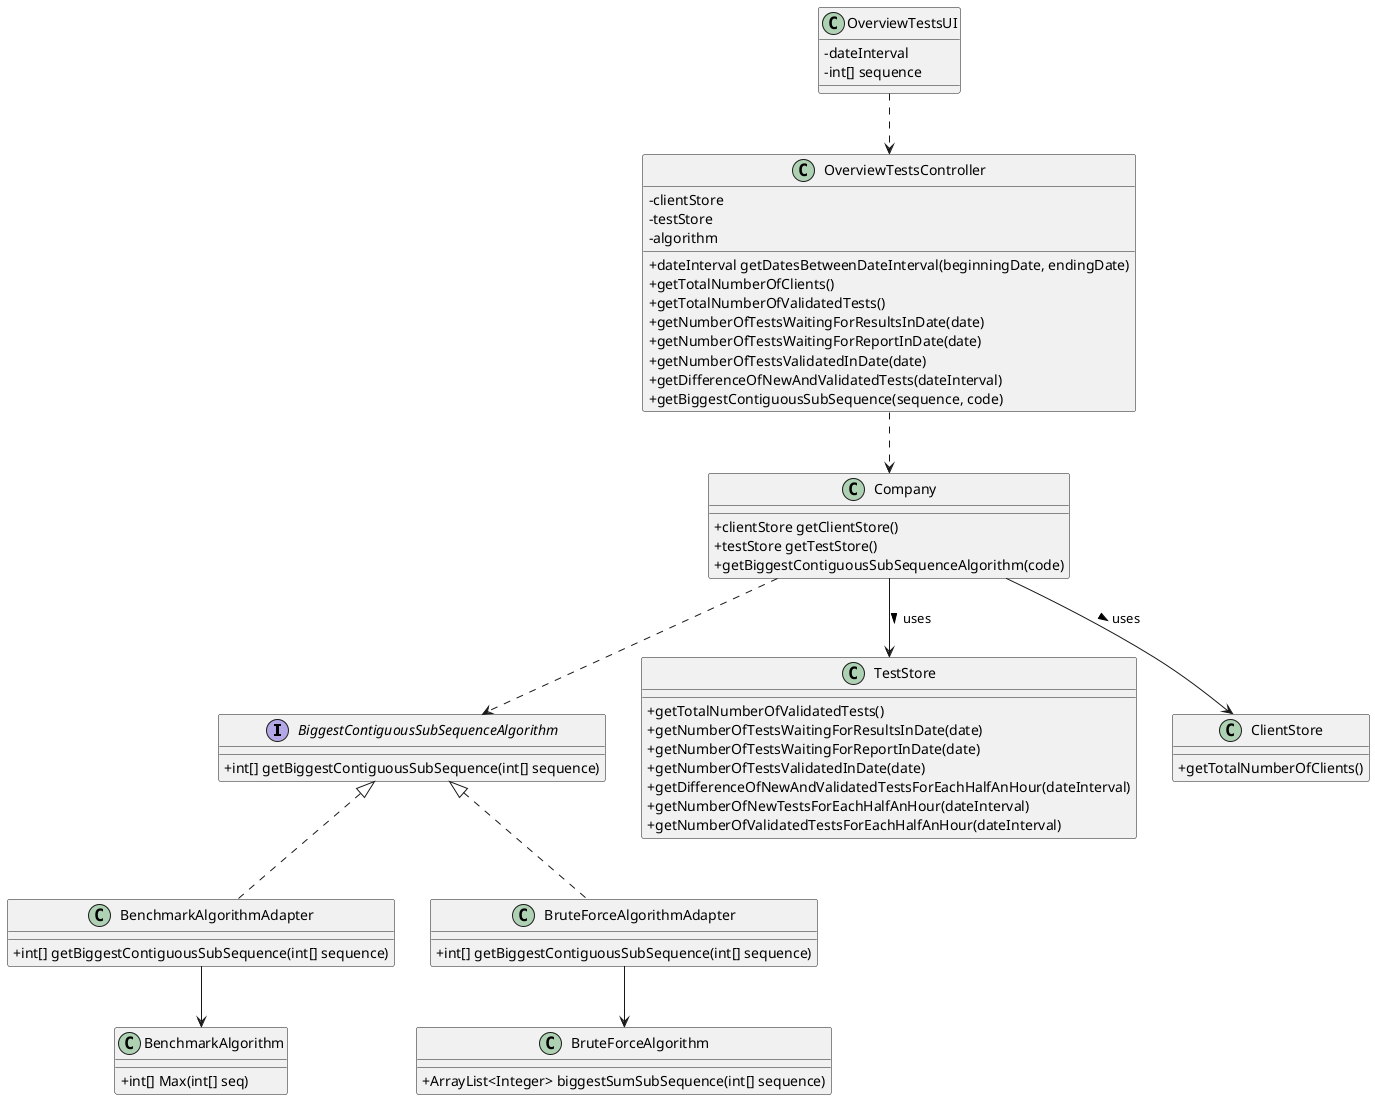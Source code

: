 @startuml

skinparam classAttributeIconSize 0

interface BiggestContiguousSubSequenceAlgorithm {
+int[] getBiggestContiguousSubSequence(int[] sequence)
}

class "BenchmarkAlgorithmAdapter" {
+int[] getBiggestContiguousSubSequence(int[] sequence)
}

class "BruteForceAlgorithmAdapter" {
+int[] getBiggestContiguousSubSequence(int[] sequence)
}

class "BenchmarkAlgorithm" {
+int[] Max(int[] seq)
}

class "BruteForceAlgorithm" {
+ArrayList<Integer> biggestSumSubSequence(int[] sequence)
}

class OverviewTestsUI {
-dateInterval
-int[] sequence
}

class OverviewTestsController {
-clientStore
-testStore
-algorithm

+dateInterval getDatesBetweenDateInterval(beginningDate, endingDate)
+getTotalNumberOfClients()
+getTotalNumberOfValidatedTests()
+getNumberOfTestsWaitingForResultsInDate(date)
+getNumberOfTestsWaitingForReportInDate(date)
+getNumberOfTestsValidatedInDate(date)
+getDifferenceOfNewAndValidatedTests(dateInterval)
+getBiggestContiguousSubSequence(sequence, code)
}

class Company {
+clientStore getClientStore()
+testStore getTestStore()
+getBiggestContiguousSubSequenceAlgorithm(code)
}

class TestStore {
+getTotalNumberOfValidatedTests()
+getNumberOfTestsWaitingForResultsInDate(date)
+getNumberOfTestsWaitingForReportInDate(date)
+getNumberOfTestsValidatedInDate(date)
+getDifferenceOfNewAndValidatedTestsForEachHalfAnHour(dateInterval)
+getNumberOfNewTestsForEachHalfAnHour(dateInterval)
+getNumberOfValidatedTestsForEachHalfAnHour(dateInterval)
}

class ClientStore {
+getTotalNumberOfClients()
}

"BenchmarkAlgorithmAdapter" ..up|> BiggestContiguousSubSequenceAlgorithm
"BruteForceAlgorithmAdapter" ..up|> BiggestContiguousSubSequenceAlgorithm
"BenchmarkAlgorithmAdapter" --down> "BenchmarkAlgorithm"
"BruteForceAlgorithmAdapter" --down> "BruteForceAlgorithm"

OverviewTestsUI ..> OverviewTestsController
OverviewTestsController ..> Company
Company -down-> TestStore: uses >
Company -down-> ClientStore: uses >
Company ..> BiggestContiguousSubSequenceAlgorithm
@enduml